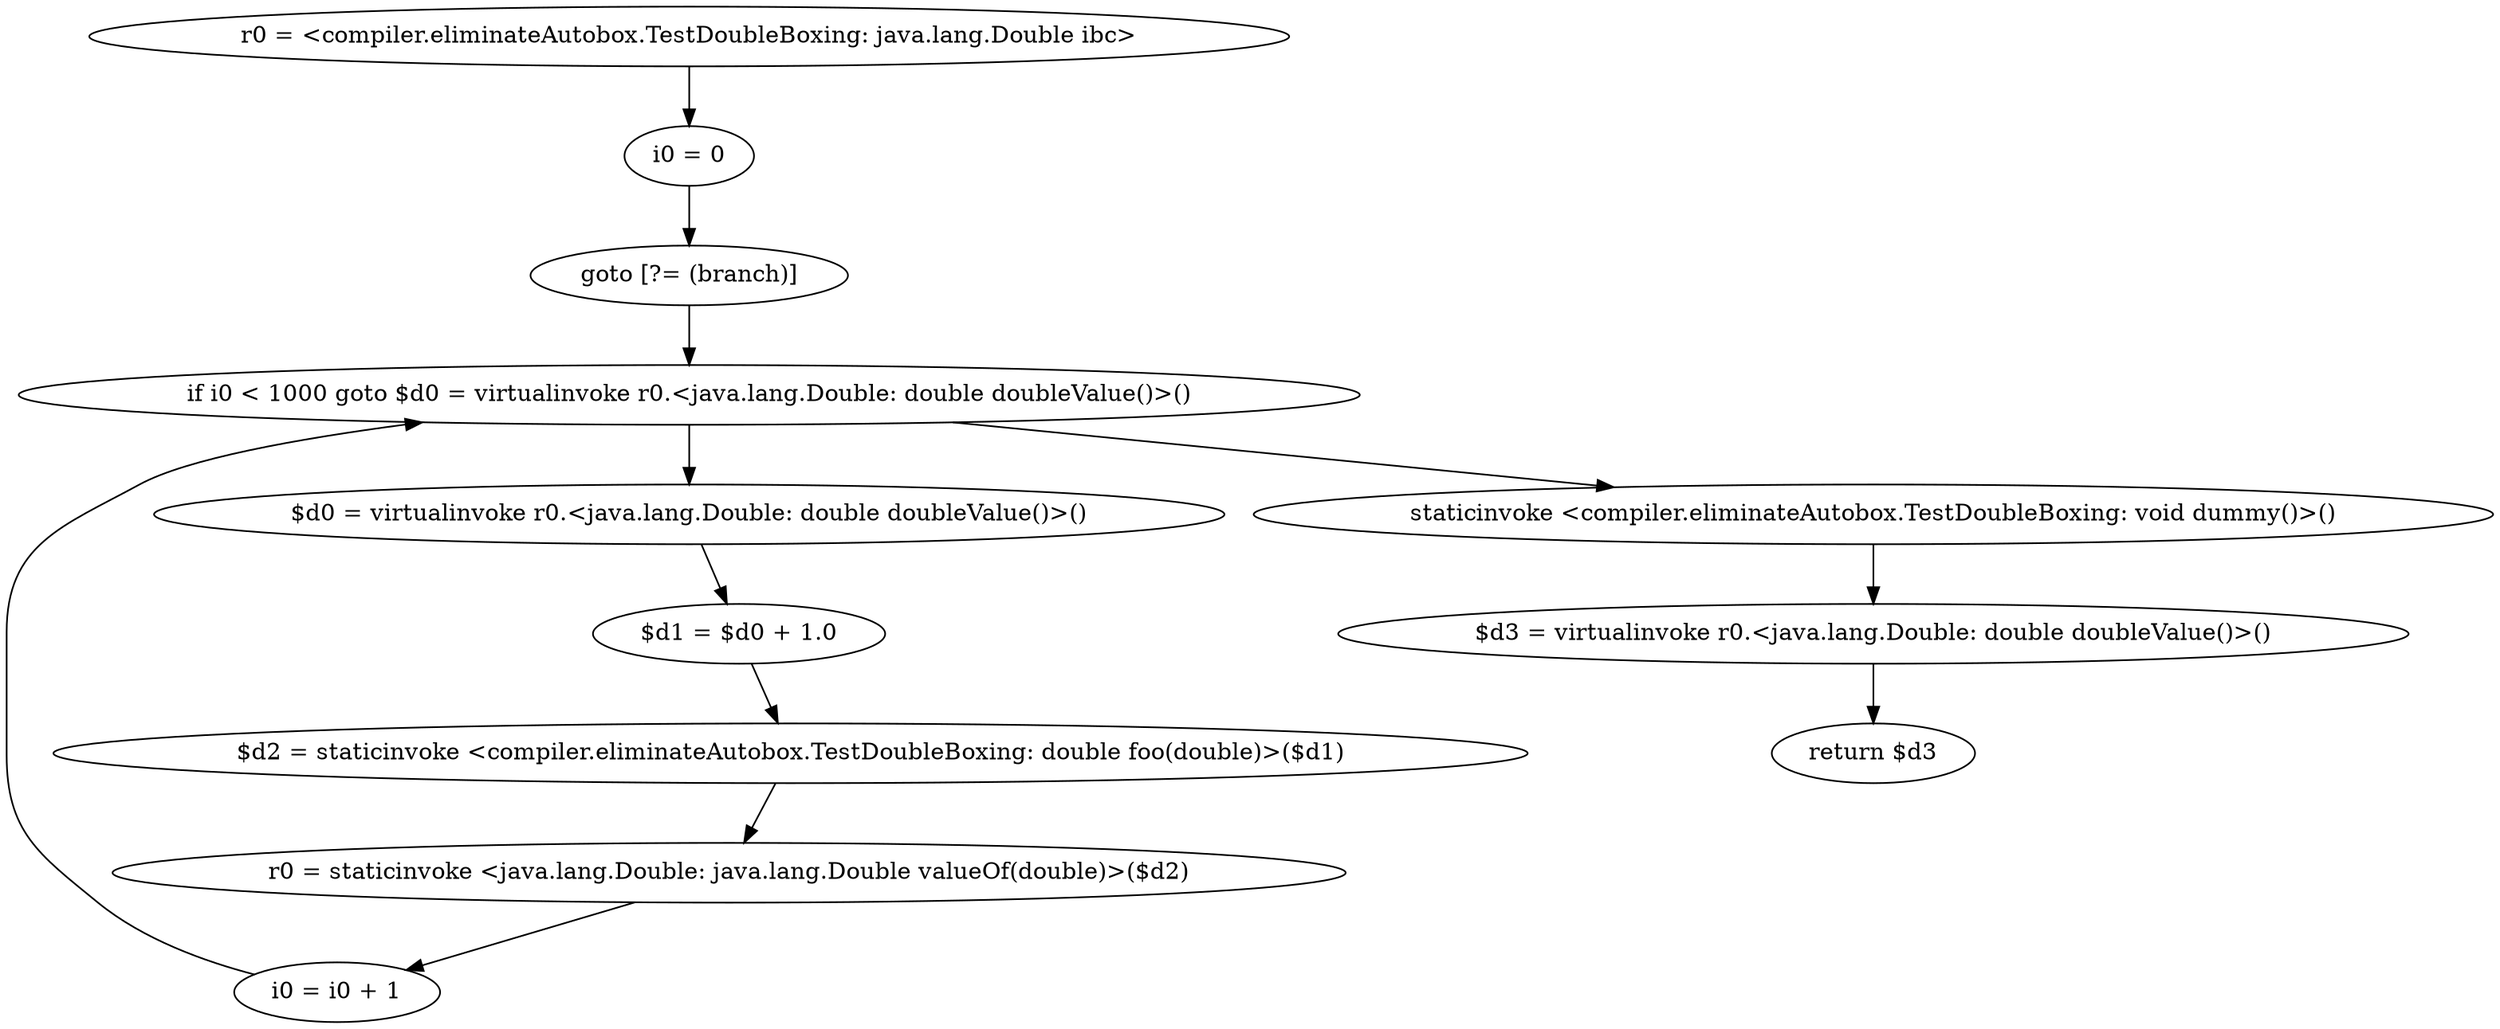 digraph "unitGraph" {
    "r0 = <compiler.eliminateAutobox.TestDoubleBoxing: java.lang.Double ibc>"
    "i0 = 0"
    "goto [?= (branch)]"
    "$d0 = virtualinvoke r0.<java.lang.Double: double doubleValue()>()"
    "$d1 = $d0 + 1.0"
    "$d2 = staticinvoke <compiler.eliminateAutobox.TestDoubleBoxing: double foo(double)>($d1)"
    "r0 = staticinvoke <java.lang.Double: java.lang.Double valueOf(double)>($d2)"
    "i0 = i0 + 1"
    "if i0 < 1000 goto $d0 = virtualinvoke r0.<java.lang.Double: double doubleValue()>()"
    "staticinvoke <compiler.eliminateAutobox.TestDoubleBoxing: void dummy()>()"
    "$d3 = virtualinvoke r0.<java.lang.Double: double doubleValue()>()"
    "return $d3"
    "r0 = <compiler.eliminateAutobox.TestDoubleBoxing: java.lang.Double ibc>"->"i0 = 0";
    "i0 = 0"->"goto [?= (branch)]";
    "goto [?= (branch)]"->"if i0 < 1000 goto $d0 = virtualinvoke r0.<java.lang.Double: double doubleValue()>()";
    "$d0 = virtualinvoke r0.<java.lang.Double: double doubleValue()>()"->"$d1 = $d0 + 1.0";
    "$d1 = $d0 + 1.0"->"$d2 = staticinvoke <compiler.eliminateAutobox.TestDoubleBoxing: double foo(double)>($d1)";
    "$d2 = staticinvoke <compiler.eliminateAutobox.TestDoubleBoxing: double foo(double)>($d1)"->"r0 = staticinvoke <java.lang.Double: java.lang.Double valueOf(double)>($d2)";
    "r0 = staticinvoke <java.lang.Double: java.lang.Double valueOf(double)>($d2)"->"i0 = i0 + 1";
    "i0 = i0 + 1"->"if i0 < 1000 goto $d0 = virtualinvoke r0.<java.lang.Double: double doubleValue()>()";
    "if i0 < 1000 goto $d0 = virtualinvoke r0.<java.lang.Double: double doubleValue()>()"->"staticinvoke <compiler.eliminateAutobox.TestDoubleBoxing: void dummy()>()";
    "if i0 < 1000 goto $d0 = virtualinvoke r0.<java.lang.Double: double doubleValue()>()"->"$d0 = virtualinvoke r0.<java.lang.Double: double doubleValue()>()";
    "staticinvoke <compiler.eliminateAutobox.TestDoubleBoxing: void dummy()>()"->"$d3 = virtualinvoke r0.<java.lang.Double: double doubleValue()>()";
    "$d3 = virtualinvoke r0.<java.lang.Double: double doubleValue()>()"->"return $d3";
}
